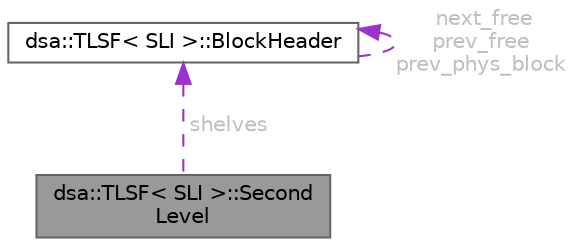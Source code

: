 digraph "dsa::TLSF&lt; SLI &gt;::SecondLevel"
{
 // LATEX_PDF_SIZE
  bgcolor="transparent";
  edge [fontname=Helvetica,fontsize=10,labelfontname=Helvetica,labelfontsize=10];
  node [fontname=Helvetica,fontsize=10,shape=box,height=0.2,width=0.4];
  Node1 [id="Node000001",label="dsa::TLSF\< SLI \>::Second\lLevel",height=0.2,width=0.4,color="gray40", fillcolor="grey60", style="filled", fontcolor="black",tooltip=" "];
  Node2 -> Node1 [id="edge1_Node000001_Node000002",dir="back",color="darkorchid3",style="dashed",tooltip=" ",label=" shelves",fontcolor="grey" ];
  Node2 [id="Node000002",label="dsa::TLSF\< SLI \>::BlockHeader",height=0.2,width=0.4,color="gray40", fillcolor="white", style="filled",URL="$structdsa_1_1_t_l_s_f_1_1_block_header.html",tooltip=" "];
  Node2 -> Node2 [id="edge2_Node000002_Node000002",dir="back",color="darkorchid3",style="dashed",tooltip=" ",label=" next_free\nprev_free\nprev_phys_block",fontcolor="grey" ];
}
